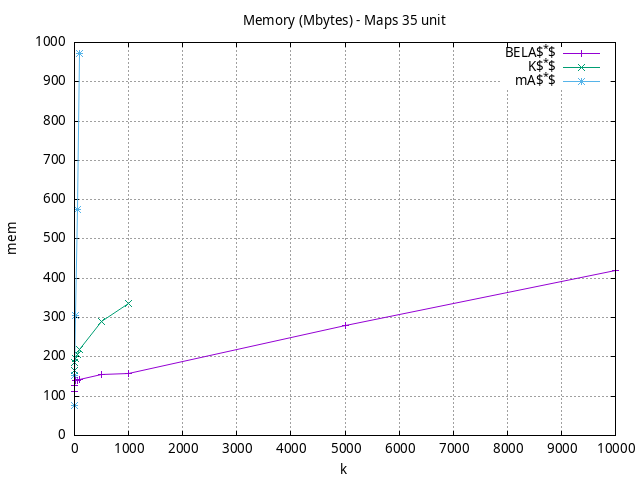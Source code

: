 #!/usr/bin/gnuplot
# -*- coding: utf-8 -*-
#
# results/maps/unit/35/random512-35.heuristic.unit.mem.gnuplot
#
# Started on 04/02/2024 21:35:37
# Author: Carlos Linares López
set grid
set xlabel "k"
set ylabel "mem"

set title "Memory (Mbytes) - Maps 35 unit"

set terminal png enhanced font "Ariel,10"
set output 'random512-35.heuristic.unit.mem.png'

plot "-" title "BELA$^*$"      with linesp, "-" title "K$^*$"      with linesp, "-" title "mA$^*$"      with linesp

	1 112.43
	5 127.0
	10 140.0
	50 140.0
	100 142.57
	500 155.19
	1000 157.46
	5000 280.2
	10000 420.67
end
	1 165.43
	5 186.68
	10 195.36
	50 205.04
	100 219.04
	500 289.76
	1000 335.12
end
	1 75.27
	5 152.99
	10 304.64
	50 574.51
	100 970.9
end
